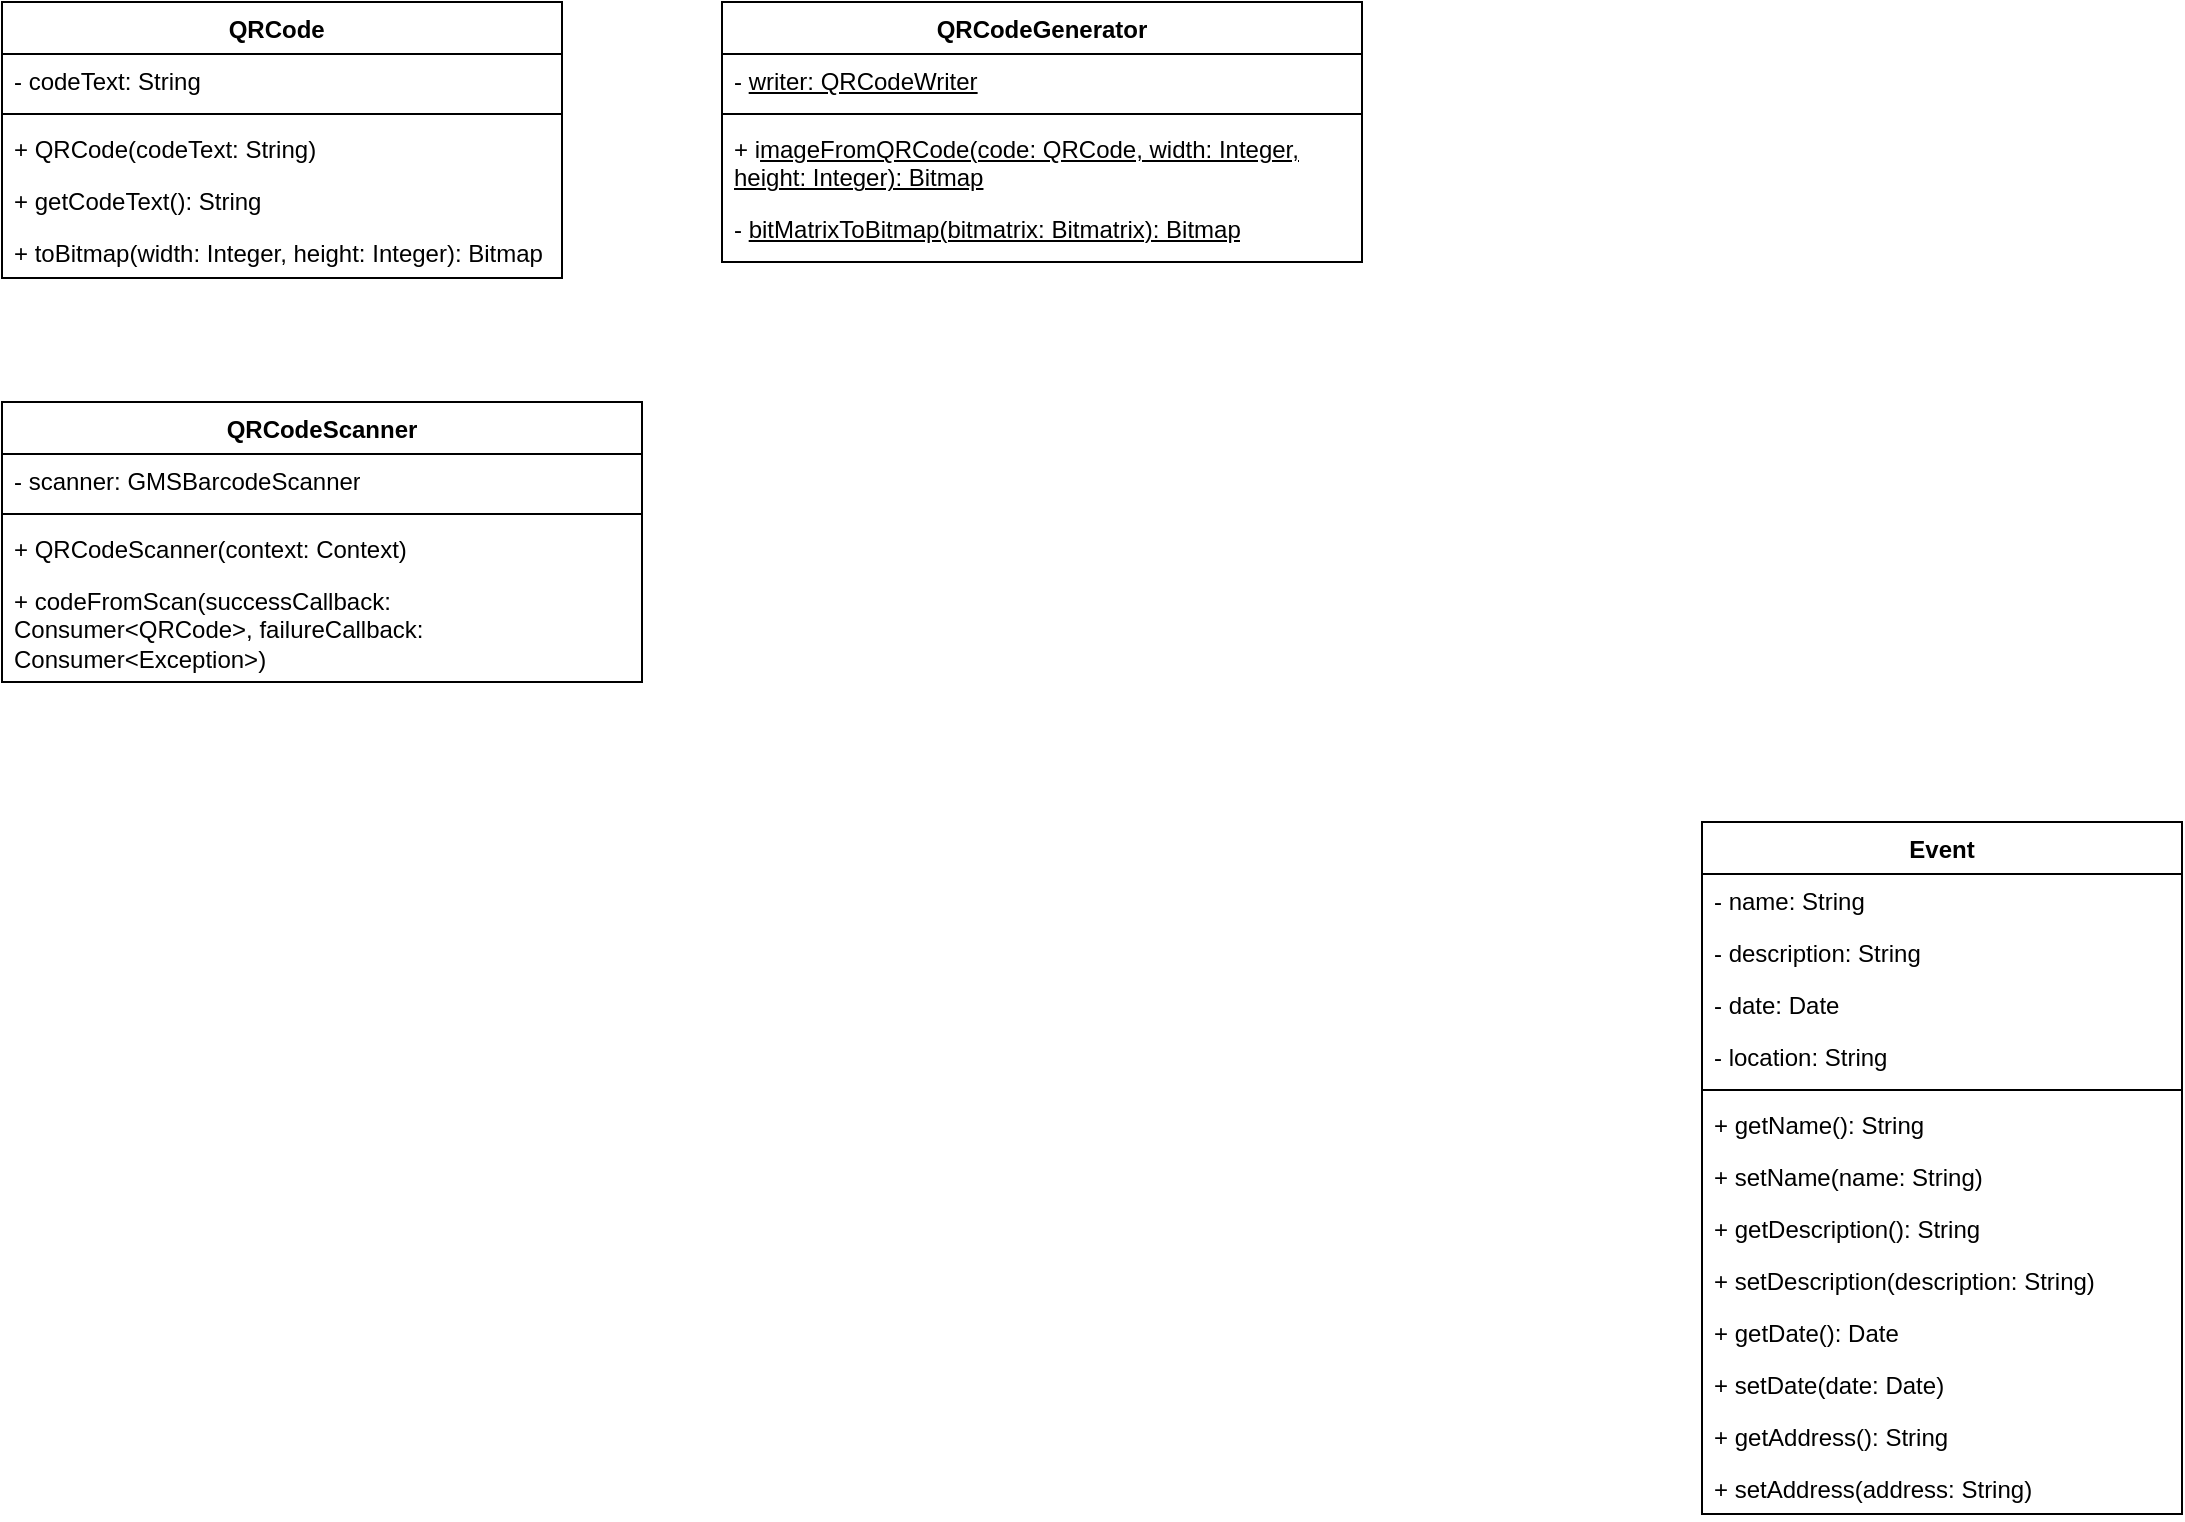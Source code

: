 <mxfile version="24.0.0" type="github">
  <diagram id="WidsWPNvaBzuXncHQqeS" name="Page-1">
    <mxGraphModel dx="1366" dy="760" grid="1" gridSize="10" guides="1" tooltips="1" connect="1" arrows="1" fold="1" page="1" pageScale="1" pageWidth="827" pageHeight="1169" math="0" shadow="0">
      <root>
        <mxCell id="WIyWlLk6GJQsqaUBKTNV-0" />
        <mxCell id="WIyWlLk6GJQsqaUBKTNV-1" parent="WIyWlLk6GJQsqaUBKTNV-0" />
        <mxCell id="HuZvCS3wWsBYamXmJctD-1" value="QRCode&lt;span style=&quot;white-space: pre;&quot;&gt;&#x9;&lt;/span&gt;" style="swimlane;fontStyle=1;align=center;verticalAlign=top;childLayout=stackLayout;horizontal=1;startSize=26;horizontalStack=0;resizeParent=1;resizeParentMax=0;resizeLast=0;collapsible=1;marginBottom=0;whiteSpace=wrap;html=1;" parent="WIyWlLk6GJQsqaUBKTNV-1" vertex="1">
          <mxGeometry x="40" y="40" width="280" height="138" as="geometry" />
        </mxCell>
        <mxCell id="HuZvCS3wWsBYamXmJctD-2" value="- codeText: String" style="text;strokeColor=none;fillColor=none;align=left;verticalAlign=top;spacingLeft=4;spacingRight=4;overflow=hidden;rotatable=0;points=[[0,0.5],[1,0.5]];portConstraint=eastwest;whiteSpace=wrap;html=1;" parent="HuZvCS3wWsBYamXmJctD-1" vertex="1">
          <mxGeometry y="26" width="280" height="26" as="geometry" />
        </mxCell>
        <mxCell id="HuZvCS3wWsBYamXmJctD-3" value="" style="line;strokeWidth=1;fillColor=none;align=left;verticalAlign=middle;spacingTop=-1;spacingLeft=3;spacingRight=3;rotatable=0;labelPosition=right;points=[];portConstraint=eastwest;strokeColor=inherit;" parent="HuZvCS3wWsBYamXmJctD-1" vertex="1">
          <mxGeometry y="52" width="280" height="8" as="geometry" />
        </mxCell>
        <mxCell id="HuZvCS3wWsBYamXmJctD-4" value="+ QRCode(codeText: String)" style="text;strokeColor=none;fillColor=none;align=left;verticalAlign=top;spacingLeft=4;spacingRight=4;overflow=hidden;rotatable=0;points=[[0,0.5],[1,0.5]];portConstraint=eastwest;whiteSpace=wrap;html=1;" parent="HuZvCS3wWsBYamXmJctD-1" vertex="1">
          <mxGeometry y="60" width="280" height="26" as="geometry" />
        </mxCell>
        <mxCell id="HuZvCS3wWsBYamXmJctD-5" value="&lt;div&gt;+ getCodeText(): String&lt;/div&gt;" style="text;strokeColor=none;fillColor=none;align=left;verticalAlign=top;spacingLeft=4;spacingRight=4;overflow=hidden;rotatable=0;points=[[0,0.5],[1,0.5]];portConstraint=eastwest;whiteSpace=wrap;html=1;" parent="HuZvCS3wWsBYamXmJctD-1" vertex="1">
          <mxGeometry y="86" width="280" height="26" as="geometry" />
        </mxCell>
        <mxCell id="HuZvCS3wWsBYamXmJctD-6" value="&lt;div&gt;+ toBitmap(width: Integer, height: Integer): Bitmap&lt;br&gt;&lt;/div&gt;" style="text;strokeColor=none;fillColor=none;align=left;verticalAlign=top;spacingLeft=4;spacingRight=4;overflow=hidden;rotatable=0;points=[[0,0.5],[1,0.5]];portConstraint=eastwest;whiteSpace=wrap;html=1;" parent="HuZvCS3wWsBYamXmJctD-1" vertex="1">
          <mxGeometry y="112" width="280" height="26" as="geometry" />
        </mxCell>
        <mxCell id="HuZvCS3wWsBYamXmJctD-8" value="QRCodeGenerator" style="swimlane;fontStyle=1;align=center;verticalAlign=top;childLayout=stackLayout;horizontal=1;startSize=26;horizontalStack=0;resizeParent=1;resizeParentMax=0;resizeLast=0;collapsible=1;marginBottom=0;whiteSpace=wrap;html=1;" parent="WIyWlLk6GJQsqaUBKTNV-1" vertex="1">
          <mxGeometry x="400" y="40" width="320" height="130" as="geometry" />
        </mxCell>
        <mxCell id="HuZvCS3wWsBYamXmJctD-9" value="- &lt;u&gt;writer: QRCodeWriter&lt;/u&gt;" style="text;strokeColor=none;fillColor=none;align=left;verticalAlign=top;spacingLeft=4;spacingRight=4;overflow=hidden;rotatable=0;points=[[0,0.5],[1,0.5]];portConstraint=eastwest;whiteSpace=wrap;html=1;" parent="HuZvCS3wWsBYamXmJctD-8" vertex="1">
          <mxGeometry y="26" width="320" height="26" as="geometry" />
        </mxCell>
        <mxCell id="HuZvCS3wWsBYamXmJctD-10" value="" style="line;strokeWidth=1;fillColor=none;align=left;verticalAlign=middle;spacingTop=-1;spacingLeft=3;spacingRight=3;rotatable=0;labelPosition=right;points=[];portConstraint=eastwest;strokeColor=inherit;" parent="HuZvCS3wWsBYamXmJctD-8" vertex="1">
          <mxGeometry y="52" width="320" height="8" as="geometry" />
        </mxCell>
        <mxCell id="HuZvCS3wWsBYamXmJctD-11" value="+ i&lt;u&gt;mageFromQRCode(code: QRCode, width: Integer, height: Integer): Bitmap&lt;/u&gt;" style="text;strokeColor=none;fillColor=none;align=left;verticalAlign=top;spacingLeft=4;spacingRight=4;overflow=hidden;rotatable=0;points=[[0,0.5],[1,0.5]];portConstraint=eastwest;whiteSpace=wrap;html=1;" parent="HuZvCS3wWsBYamXmJctD-8" vertex="1">
          <mxGeometry y="60" width="320" height="40" as="geometry" />
        </mxCell>
        <mxCell id="HuZvCS3wWsBYamXmJctD-13" value="- &lt;u&gt;bitMatrixToBitmap(bitmatrix: Bitmatrix): Bitmap&lt;/u&gt;" style="text;strokeColor=none;fillColor=none;align=left;verticalAlign=top;spacingLeft=4;spacingRight=4;overflow=hidden;rotatable=0;points=[[0,0.5],[1,0.5]];portConstraint=eastwest;whiteSpace=wrap;html=1;" parent="HuZvCS3wWsBYamXmJctD-8" vertex="1">
          <mxGeometry y="100" width="320" height="30" as="geometry" />
        </mxCell>
        <mxCell id="HuZvCS3wWsBYamXmJctD-14" value="QRCodeScanner" style="swimlane;fontStyle=1;align=center;verticalAlign=top;childLayout=stackLayout;horizontal=1;startSize=26;horizontalStack=0;resizeParent=1;resizeParentMax=0;resizeLast=0;collapsible=1;marginBottom=0;whiteSpace=wrap;html=1;" parent="WIyWlLk6GJQsqaUBKTNV-1" vertex="1">
          <mxGeometry x="40" y="240" width="320" height="140" as="geometry" />
        </mxCell>
        <mxCell id="HuZvCS3wWsBYamXmJctD-15" value="- scanner: GMSBarcodeScanner" style="text;strokeColor=none;fillColor=none;align=left;verticalAlign=top;spacingLeft=4;spacingRight=4;overflow=hidden;rotatable=0;points=[[0,0.5],[1,0.5]];portConstraint=eastwest;whiteSpace=wrap;html=1;" parent="HuZvCS3wWsBYamXmJctD-14" vertex="1">
          <mxGeometry y="26" width="320" height="26" as="geometry" />
        </mxCell>
        <mxCell id="HuZvCS3wWsBYamXmJctD-16" value="" style="line;strokeWidth=1;fillColor=none;align=left;verticalAlign=middle;spacingTop=-1;spacingLeft=3;spacingRight=3;rotatable=0;labelPosition=right;points=[];portConstraint=eastwest;strokeColor=inherit;" parent="HuZvCS3wWsBYamXmJctD-14" vertex="1">
          <mxGeometry y="52" width="320" height="8" as="geometry" />
        </mxCell>
        <mxCell id="HuZvCS3wWsBYamXmJctD-17" value="&lt;div&gt;+ QRCodeScanner(context: Context)&lt;/div&gt;" style="text;strokeColor=none;fillColor=none;align=left;verticalAlign=top;spacingLeft=4;spacingRight=4;overflow=hidden;rotatable=0;points=[[0,0.5],[1,0.5]];portConstraint=eastwest;whiteSpace=wrap;html=1;" parent="HuZvCS3wWsBYamXmJctD-14" vertex="1">
          <mxGeometry y="60" width="320" height="26" as="geometry" />
        </mxCell>
        <mxCell id="HuZvCS3wWsBYamXmJctD-18" value="&lt;div&gt;+ codeFromScan(successCallback: Consumer&amp;lt;QRCode&amp;gt;, failureCallback: Consumer&amp;lt;Exception&amp;gt;)&lt;/div&gt;" style="text;strokeColor=none;fillColor=none;align=left;verticalAlign=top;spacingLeft=4;spacingRight=4;overflow=hidden;rotatable=0;points=[[0,0.5],[1,0.5]];portConstraint=eastwest;whiteSpace=wrap;html=1;" parent="HuZvCS3wWsBYamXmJctD-14" vertex="1">
          <mxGeometry y="86" width="320" height="54" as="geometry" />
        </mxCell>
        <mxCell id="wgBceCQKzS8RMG2v689W-0" value="Event" style="swimlane;fontStyle=1;align=center;verticalAlign=top;childLayout=stackLayout;horizontal=1;startSize=26;horizontalStack=0;resizeParent=1;resizeParentMax=0;resizeLast=0;collapsible=1;marginBottom=0;whiteSpace=wrap;html=1;" vertex="1" parent="WIyWlLk6GJQsqaUBKTNV-1">
          <mxGeometry x="890" y="450" width="240" height="346" as="geometry" />
        </mxCell>
        <mxCell id="wgBceCQKzS8RMG2v689W-1" value="- name: String" style="text;strokeColor=none;fillColor=none;align=left;verticalAlign=top;spacingLeft=4;spacingRight=4;overflow=hidden;rotatable=0;points=[[0,0.5],[1,0.5]];portConstraint=eastwest;whiteSpace=wrap;html=1;" vertex="1" parent="wgBceCQKzS8RMG2v689W-0">
          <mxGeometry y="26" width="240" height="26" as="geometry" />
        </mxCell>
        <mxCell id="wgBceCQKzS8RMG2v689W-5" value="- description: String" style="text;strokeColor=none;fillColor=none;align=left;verticalAlign=top;spacingLeft=4;spacingRight=4;overflow=hidden;rotatable=0;points=[[0,0.5],[1,0.5]];portConstraint=eastwest;whiteSpace=wrap;html=1;" vertex="1" parent="wgBceCQKzS8RMG2v689W-0">
          <mxGeometry y="52" width="240" height="26" as="geometry" />
        </mxCell>
        <mxCell id="wgBceCQKzS8RMG2v689W-6" value="- date: Date" style="text;strokeColor=none;fillColor=none;align=left;verticalAlign=top;spacingLeft=4;spacingRight=4;overflow=hidden;rotatable=0;points=[[0,0.5],[1,0.5]];portConstraint=eastwest;whiteSpace=wrap;html=1;" vertex="1" parent="wgBceCQKzS8RMG2v689W-0">
          <mxGeometry y="78" width="240" height="26" as="geometry" />
        </mxCell>
        <mxCell id="wgBceCQKzS8RMG2v689W-7" value="- location: String" style="text;strokeColor=none;fillColor=none;align=left;verticalAlign=top;spacingLeft=4;spacingRight=4;overflow=hidden;rotatable=0;points=[[0,0.5],[1,0.5]];portConstraint=eastwest;whiteSpace=wrap;html=1;" vertex="1" parent="wgBceCQKzS8RMG2v689W-0">
          <mxGeometry y="104" width="240" height="26" as="geometry" />
        </mxCell>
        <mxCell id="wgBceCQKzS8RMG2v689W-2" value="" style="line;strokeWidth=1;fillColor=none;align=left;verticalAlign=middle;spacingTop=-1;spacingLeft=3;spacingRight=3;rotatable=0;labelPosition=right;points=[];portConstraint=eastwest;strokeColor=inherit;" vertex="1" parent="wgBceCQKzS8RMG2v689W-0">
          <mxGeometry y="130" width="240" height="8" as="geometry" />
        </mxCell>
        <mxCell id="wgBceCQKzS8RMG2v689W-3" value="+ getName(): String" style="text;strokeColor=none;fillColor=none;align=left;verticalAlign=top;spacingLeft=4;spacingRight=4;overflow=hidden;rotatable=0;points=[[0,0.5],[1,0.5]];portConstraint=eastwest;whiteSpace=wrap;html=1;" vertex="1" parent="wgBceCQKzS8RMG2v689W-0">
          <mxGeometry y="138" width="240" height="26" as="geometry" />
        </mxCell>
        <mxCell id="wgBceCQKzS8RMG2v689W-8" value="&lt;div&gt;+ setName(name: String)&lt;/div&gt;" style="text;strokeColor=none;fillColor=none;align=left;verticalAlign=top;spacingLeft=4;spacingRight=4;overflow=hidden;rotatable=0;points=[[0,0.5],[1,0.5]];portConstraint=eastwest;whiteSpace=wrap;html=1;" vertex="1" parent="wgBceCQKzS8RMG2v689W-0">
          <mxGeometry y="164" width="240" height="26" as="geometry" />
        </mxCell>
        <mxCell id="wgBceCQKzS8RMG2v689W-12" value="+ getDescription(): String" style="text;strokeColor=none;fillColor=none;align=left;verticalAlign=top;spacingLeft=4;spacingRight=4;overflow=hidden;rotatable=0;points=[[0,0.5],[1,0.5]];portConstraint=eastwest;whiteSpace=wrap;html=1;" vertex="1" parent="wgBceCQKzS8RMG2v689W-0">
          <mxGeometry y="190" width="240" height="26" as="geometry" />
        </mxCell>
        <mxCell id="wgBceCQKzS8RMG2v689W-11" value="&lt;div&gt;+ setDescription(description: String)&lt;/div&gt;" style="text;strokeColor=none;fillColor=none;align=left;verticalAlign=top;spacingLeft=4;spacingRight=4;overflow=hidden;rotatable=0;points=[[0,0.5],[1,0.5]];portConstraint=eastwest;whiteSpace=wrap;html=1;" vertex="1" parent="wgBceCQKzS8RMG2v689W-0">
          <mxGeometry y="216" width="240" height="26" as="geometry" />
        </mxCell>
        <mxCell id="wgBceCQKzS8RMG2v689W-9" value="&lt;div&gt;+ getDate(): Date&lt;br&gt;&lt;/div&gt;" style="text;strokeColor=none;fillColor=none;align=left;verticalAlign=top;spacingLeft=4;spacingRight=4;overflow=hidden;rotatable=0;points=[[0,0.5],[1,0.5]];portConstraint=eastwest;whiteSpace=wrap;html=1;" vertex="1" parent="wgBceCQKzS8RMG2v689W-0">
          <mxGeometry y="242" width="240" height="26" as="geometry" />
        </mxCell>
        <mxCell id="wgBceCQKzS8RMG2v689W-10" value="&lt;div&gt;+ setDate(date: Date)&lt;/div&gt;" style="text;strokeColor=none;fillColor=none;align=left;verticalAlign=top;spacingLeft=4;spacingRight=4;overflow=hidden;rotatable=0;points=[[0,0.5],[1,0.5]];portConstraint=eastwest;whiteSpace=wrap;html=1;" vertex="1" parent="wgBceCQKzS8RMG2v689W-0">
          <mxGeometry y="268" width="240" height="26" as="geometry" />
        </mxCell>
        <mxCell id="wgBceCQKzS8RMG2v689W-13" value="+ getAddress(): String" style="text;strokeColor=none;fillColor=none;align=left;verticalAlign=top;spacingLeft=4;spacingRight=4;overflow=hidden;rotatable=0;points=[[0,0.5],[1,0.5]];portConstraint=eastwest;whiteSpace=wrap;html=1;" vertex="1" parent="wgBceCQKzS8RMG2v689W-0">
          <mxGeometry y="294" width="240" height="26" as="geometry" />
        </mxCell>
        <mxCell id="wgBceCQKzS8RMG2v689W-14" value="&lt;div&gt;+ setAddress(address: String)&lt;/div&gt;" style="text;strokeColor=none;fillColor=none;align=left;verticalAlign=top;spacingLeft=4;spacingRight=4;overflow=hidden;rotatable=0;points=[[0,0.5],[1,0.5]];portConstraint=eastwest;whiteSpace=wrap;html=1;" vertex="1" parent="wgBceCQKzS8RMG2v689W-0">
          <mxGeometry y="320" width="240" height="26" as="geometry" />
        </mxCell>
      </root>
    </mxGraphModel>
  </diagram>
</mxfile>
